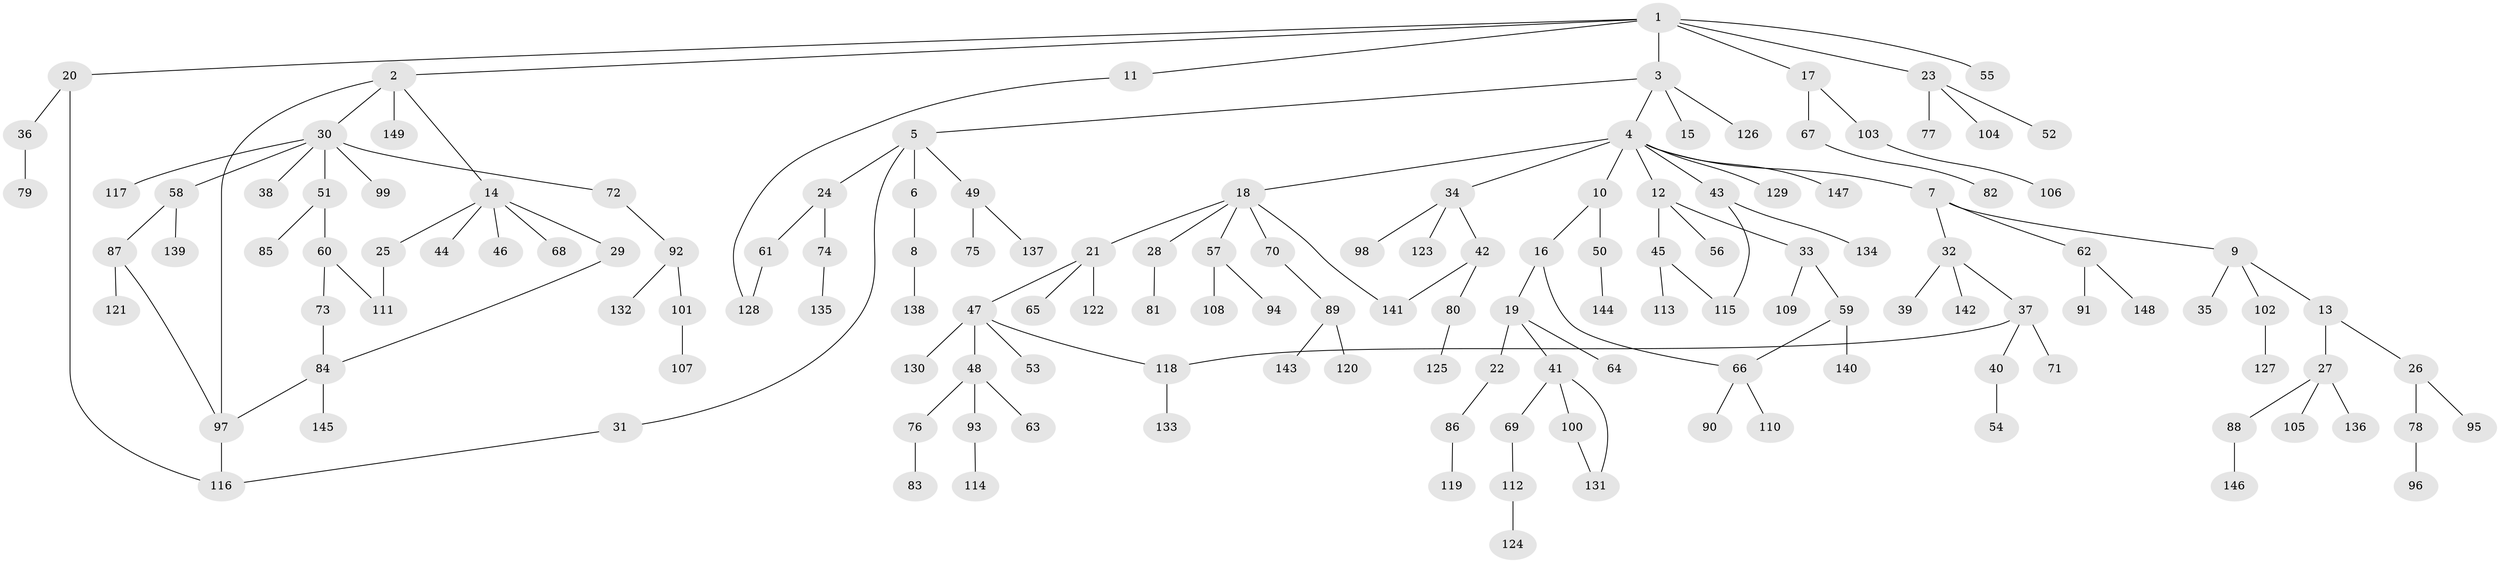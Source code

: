 // coarse degree distribution, {6: 0.016666666666666666, 4: 0.05, 3: 0.23333333333333334, 7: 0.016666666666666666, 5: 0.05, 1: 0.3, 2: 0.3333333333333333}
// Generated by graph-tools (version 1.1) at 2025/49/03/04/25 22:49:11]
// undirected, 149 vertices, 160 edges
graph export_dot {
  node [color=gray90,style=filled];
  1;
  2;
  3;
  4;
  5;
  6;
  7;
  8;
  9;
  10;
  11;
  12;
  13;
  14;
  15;
  16;
  17;
  18;
  19;
  20;
  21;
  22;
  23;
  24;
  25;
  26;
  27;
  28;
  29;
  30;
  31;
  32;
  33;
  34;
  35;
  36;
  37;
  38;
  39;
  40;
  41;
  42;
  43;
  44;
  45;
  46;
  47;
  48;
  49;
  50;
  51;
  52;
  53;
  54;
  55;
  56;
  57;
  58;
  59;
  60;
  61;
  62;
  63;
  64;
  65;
  66;
  67;
  68;
  69;
  70;
  71;
  72;
  73;
  74;
  75;
  76;
  77;
  78;
  79;
  80;
  81;
  82;
  83;
  84;
  85;
  86;
  87;
  88;
  89;
  90;
  91;
  92;
  93;
  94;
  95;
  96;
  97;
  98;
  99;
  100;
  101;
  102;
  103;
  104;
  105;
  106;
  107;
  108;
  109;
  110;
  111;
  112;
  113;
  114;
  115;
  116;
  117;
  118;
  119;
  120;
  121;
  122;
  123;
  124;
  125;
  126;
  127;
  128;
  129;
  130;
  131;
  132;
  133;
  134;
  135;
  136;
  137;
  138;
  139;
  140;
  141;
  142;
  143;
  144;
  145;
  146;
  147;
  148;
  149;
  1 -- 2;
  1 -- 3;
  1 -- 11;
  1 -- 17;
  1 -- 20;
  1 -- 23;
  1 -- 55;
  2 -- 14;
  2 -- 30;
  2 -- 149;
  2 -- 97;
  3 -- 4;
  3 -- 5;
  3 -- 15;
  3 -- 126;
  4 -- 7;
  4 -- 10;
  4 -- 12;
  4 -- 18;
  4 -- 34;
  4 -- 43;
  4 -- 129;
  4 -- 147;
  5 -- 6;
  5 -- 24;
  5 -- 31;
  5 -- 49;
  6 -- 8;
  7 -- 9;
  7 -- 32;
  7 -- 62;
  8 -- 138;
  9 -- 13;
  9 -- 35;
  9 -- 102;
  10 -- 16;
  10 -- 50;
  11 -- 128;
  12 -- 33;
  12 -- 45;
  12 -- 56;
  13 -- 26;
  13 -- 27;
  14 -- 25;
  14 -- 29;
  14 -- 44;
  14 -- 46;
  14 -- 68;
  16 -- 19;
  16 -- 66;
  17 -- 67;
  17 -- 103;
  18 -- 21;
  18 -- 28;
  18 -- 57;
  18 -- 70;
  18 -- 141;
  19 -- 22;
  19 -- 41;
  19 -- 64;
  20 -- 36;
  20 -- 116;
  21 -- 47;
  21 -- 65;
  21 -- 122;
  22 -- 86;
  23 -- 52;
  23 -- 77;
  23 -- 104;
  24 -- 61;
  24 -- 74;
  25 -- 111;
  26 -- 78;
  26 -- 95;
  27 -- 88;
  27 -- 105;
  27 -- 136;
  28 -- 81;
  29 -- 84;
  30 -- 38;
  30 -- 51;
  30 -- 58;
  30 -- 72;
  30 -- 99;
  30 -- 117;
  31 -- 116;
  32 -- 37;
  32 -- 39;
  32 -- 142;
  33 -- 59;
  33 -- 109;
  34 -- 42;
  34 -- 98;
  34 -- 123;
  36 -- 79;
  37 -- 40;
  37 -- 71;
  37 -- 118;
  40 -- 54;
  41 -- 69;
  41 -- 100;
  41 -- 131;
  42 -- 80;
  42 -- 141;
  43 -- 134;
  43 -- 115;
  45 -- 113;
  45 -- 115;
  47 -- 48;
  47 -- 53;
  47 -- 118;
  47 -- 130;
  48 -- 63;
  48 -- 76;
  48 -- 93;
  49 -- 75;
  49 -- 137;
  50 -- 144;
  51 -- 60;
  51 -- 85;
  57 -- 94;
  57 -- 108;
  58 -- 87;
  58 -- 139;
  59 -- 140;
  59 -- 66;
  60 -- 73;
  60 -- 111;
  61 -- 128;
  62 -- 91;
  62 -- 148;
  66 -- 90;
  66 -- 110;
  67 -- 82;
  69 -- 112;
  70 -- 89;
  72 -- 92;
  73 -- 84;
  74 -- 135;
  76 -- 83;
  78 -- 96;
  80 -- 125;
  84 -- 97;
  84 -- 145;
  86 -- 119;
  87 -- 121;
  87 -- 97;
  88 -- 146;
  89 -- 120;
  89 -- 143;
  92 -- 101;
  92 -- 132;
  93 -- 114;
  97 -- 116;
  100 -- 131;
  101 -- 107;
  102 -- 127;
  103 -- 106;
  112 -- 124;
  118 -- 133;
}
